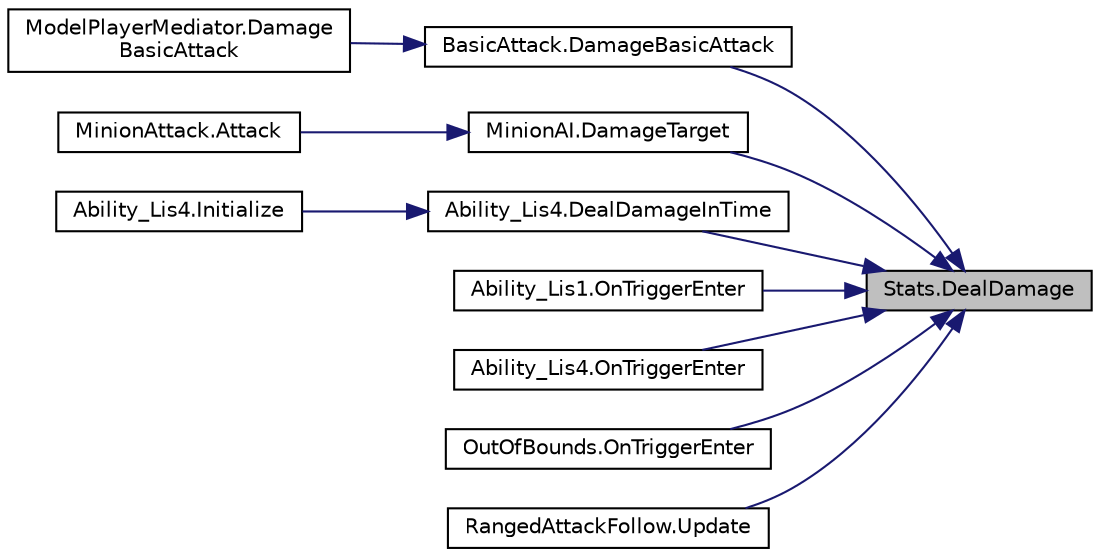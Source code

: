 digraph "Stats.DealDamage"
{
 // INTERACTIVE_SVG=YES
 // LATEX_PDF_SIZE
  bgcolor="transparent";
  edge [fontname="Helvetica",fontsize="10",labelfontname="Helvetica",labelfontsize="10"];
  node [fontname="Helvetica",fontsize="10",shape=record];
  rankdir="RL";
  Node1 [label="Stats.DealDamage",height=0.2,width=0.4,color="black", fillcolor="grey75", style="filled", fontcolor="black",tooltip="Specify the amount of damage and the Inventory that the amount of Gold will go in if it is hit for th..."];
  Node1 -> Node2 [dir="back",color="midnightblue",fontsize="10",style="solid",fontname="Helvetica"];
  Node2 [label="BasicAttack.DamageBasicAttack",height=0.2,width=0.4,color="black",URL="$class_basic_attack.html#ab41a7fd3006e5a8a3d2d8399d41e630f",tooltip=" "];
  Node2 -> Node3 [dir="back",color="midnightblue",fontsize="10",style="solid",fontname="Helvetica"];
  Node3 [label="ModelPlayerMediator.Damage\lBasicAttack",height=0.2,width=0.4,color="black",URL="$class_model_player_mediator.html#a4fbf51870eca9fe09be5598b1b610749",tooltip=" "];
  Node1 -> Node4 [dir="back",color="midnightblue",fontsize="10",style="solid",fontname="Helvetica"];
  Node4 [label="MinionAI.DamageTarget",height=0.2,width=0.4,color="black",URL="$class_minion_a_i.html#a09c01338937d9f42fa47d55ca1a36cb6",tooltip=" "];
  Node4 -> Node5 [dir="back",color="midnightblue",fontsize="10",style="solid",fontname="Helvetica"];
  Node5 [label="MinionAttack.Attack",height=0.2,width=0.4,color="black",URL="$class_minion_attack.html#a9302ebf23d762d3fad0506021ded19d5",tooltip=" "];
  Node1 -> Node6 [dir="back",color="midnightblue",fontsize="10",style="solid",fontname="Helvetica"];
  Node6 [label="Ability_Lis4.DealDamageInTime",height=0.2,width=0.4,color="black",URL="$class_ability___lis4.html#abf66fa4ed9cc553dc8ab52d7bbd12406",tooltip=" "];
  Node6 -> Node7 [dir="back",color="midnightblue",fontsize="10",style="solid",fontname="Helvetica"];
  Node7 [label="Ability_Lis4.Initialize",height=0.2,width=0.4,color="black",URL="$class_ability___lis4.html#a81b6301f39ee1f8a105aaf40bb6ec51e",tooltip=" "];
  Node1 -> Node8 [dir="back",color="midnightblue",fontsize="10",style="solid",fontname="Helvetica"];
  Node8 [label="Ability_Lis1.OnTriggerEnter",height=0.2,width=0.4,color="black",URL="$class_ability___lis1.html#afd1d7924ca79144a0e19a84705b7590e",tooltip=" "];
  Node1 -> Node9 [dir="back",color="midnightblue",fontsize="10",style="solid",fontname="Helvetica"];
  Node9 [label="Ability_Lis4.OnTriggerEnter",height=0.2,width=0.4,color="black",URL="$class_ability___lis4.html#a4497c50ddbd3f508448a76a1eafdd203",tooltip=" "];
  Node1 -> Node10 [dir="back",color="midnightblue",fontsize="10",style="solid",fontname="Helvetica"];
  Node10 [label="OutOfBounds.OnTriggerEnter",height=0.2,width=0.4,color="black",URL="$class_out_of_bounds.html#a17995358e6ec7014c0e35845aa4e7890",tooltip=" "];
  Node1 -> Node11 [dir="back",color="midnightblue",fontsize="10",style="solid",fontname="Helvetica"];
  Node11 [label="RangedAttackFollow.Update",height=0.2,width=0.4,color="black",URL="$class_ranged_attack_follow.html#a3af5fcd78604ae899fb6c46c184987fa",tooltip=" "];
}
